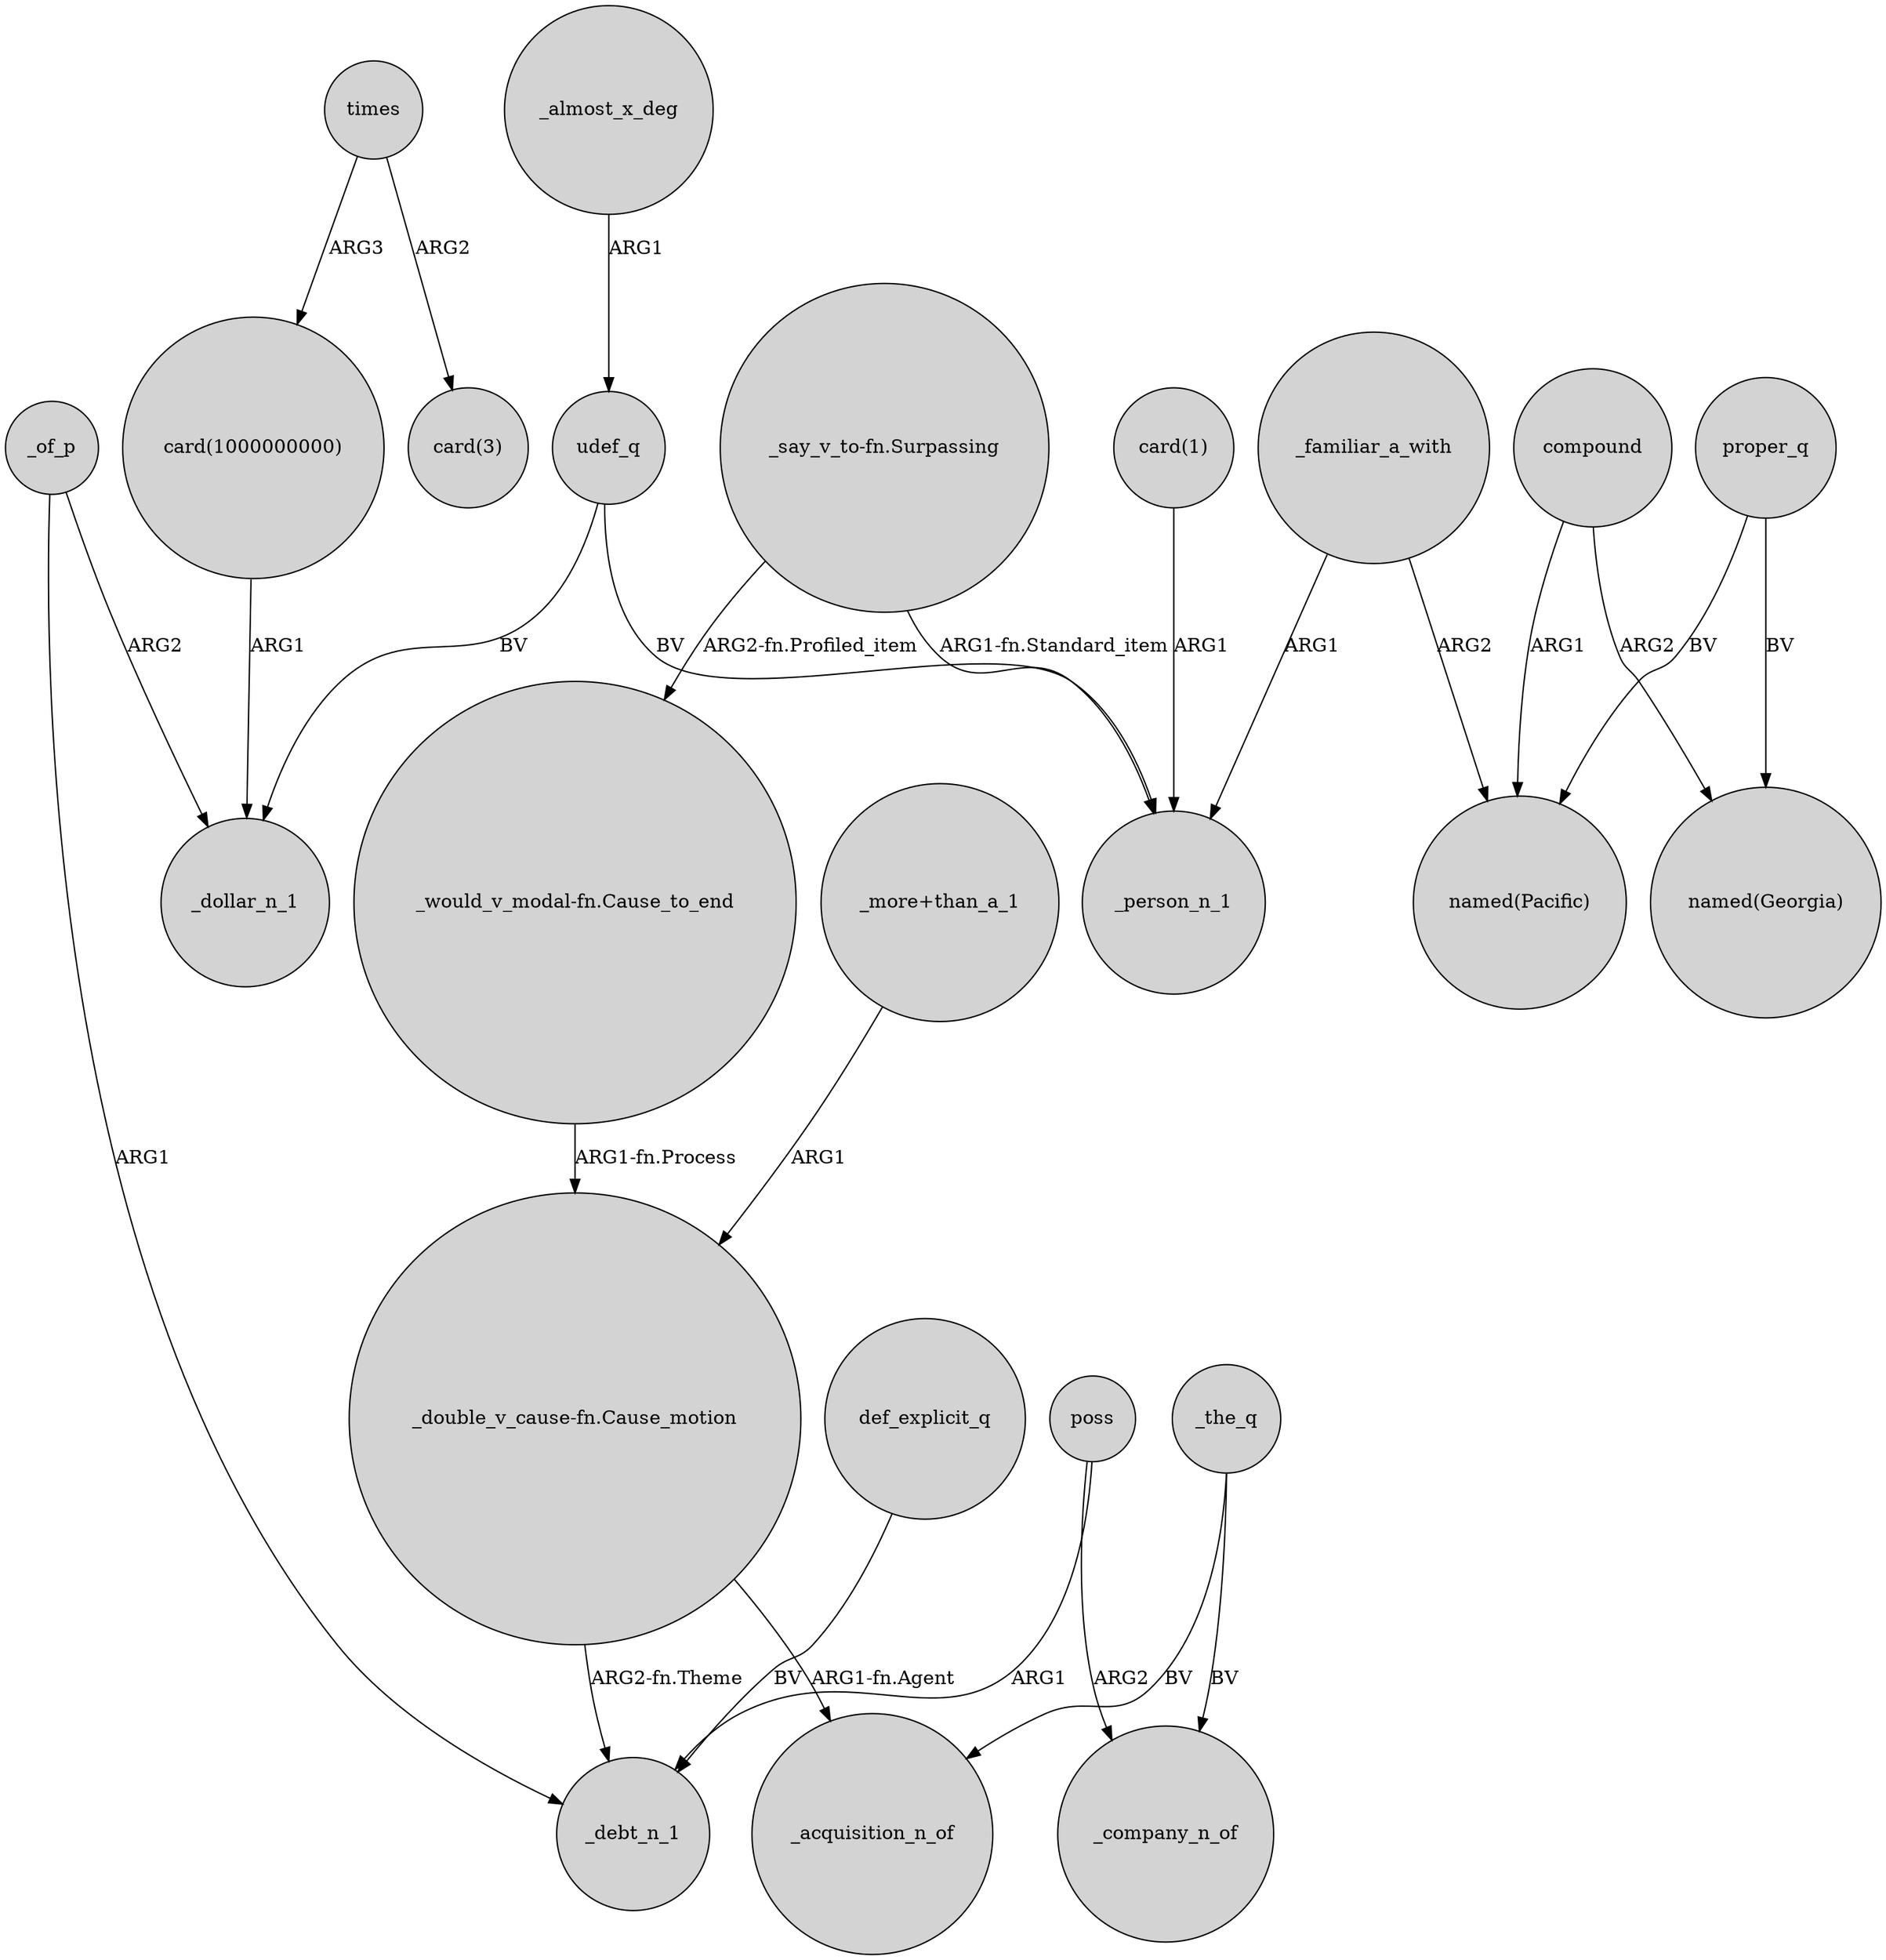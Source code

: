 digraph {
	node [shape=circle style=filled]
	"card(1000000000)" -> _dollar_n_1 [label=ARG1]
	proper_q -> "named(Georgia)" [label=BV]
	poss -> _debt_n_1 [label=ARG1]
	"_double_v_cause-fn.Cause_motion" -> _acquisition_n_of [label="ARG1-fn.Agent"]
	"_double_v_cause-fn.Cause_motion" -> _debt_n_1 [label="ARG2-fn.Theme"]
	def_explicit_q -> _debt_n_1 [label=BV]
	times -> "card(3)" [label=ARG2]
	_the_q -> _acquisition_n_of [label=BV]
	_of_p -> _debt_n_1 [label=ARG1]
	times -> "card(1000000000)" [label=ARG3]
	"_would_v_modal-fn.Cause_to_end" -> "_double_v_cause-fn.Cause_motion" [label="ARG1-fn.Process"]
	compound -> "named(Pacific)" [label=ARG1]
	poss -> _company_n_of [label=ARG2]
	"_say_v_to-fn.Surpassing" -> _person_n_1 [label="ARG1-fn.Standard_item"]
	"card(1)" -> _person_n_1 [label=ARG1]
	"_say_v_to-fn.Surpassing" -> "_would_v_modal-fn.Cause_to_end" [label="ARG2-fn.Profiled_item"]
	"_more+than_a_1" -> "_double_v_cause-fn.Cause_motion" [label=ARG1]
	_familiar_a_with -> _person_n_1 [label=ARG1]
	udef_q -> _dollar_n_1 [label=BV]
	_familiar_a_with -> "named(Pacific)" [label=ARG2]
	proper_q -> "named(Pacific)" [label=BV]
	udef_q -> _person_n_1 [label=BV]
	_almost_x_deg -> udef_q [label=ARG1]
	_of_p -> _dollar_n_1 [label=ARG2]
	compound -> "named(Georgia)" [label=ARG2]
	_the_q -> _company_n_of [label=BV]
}

